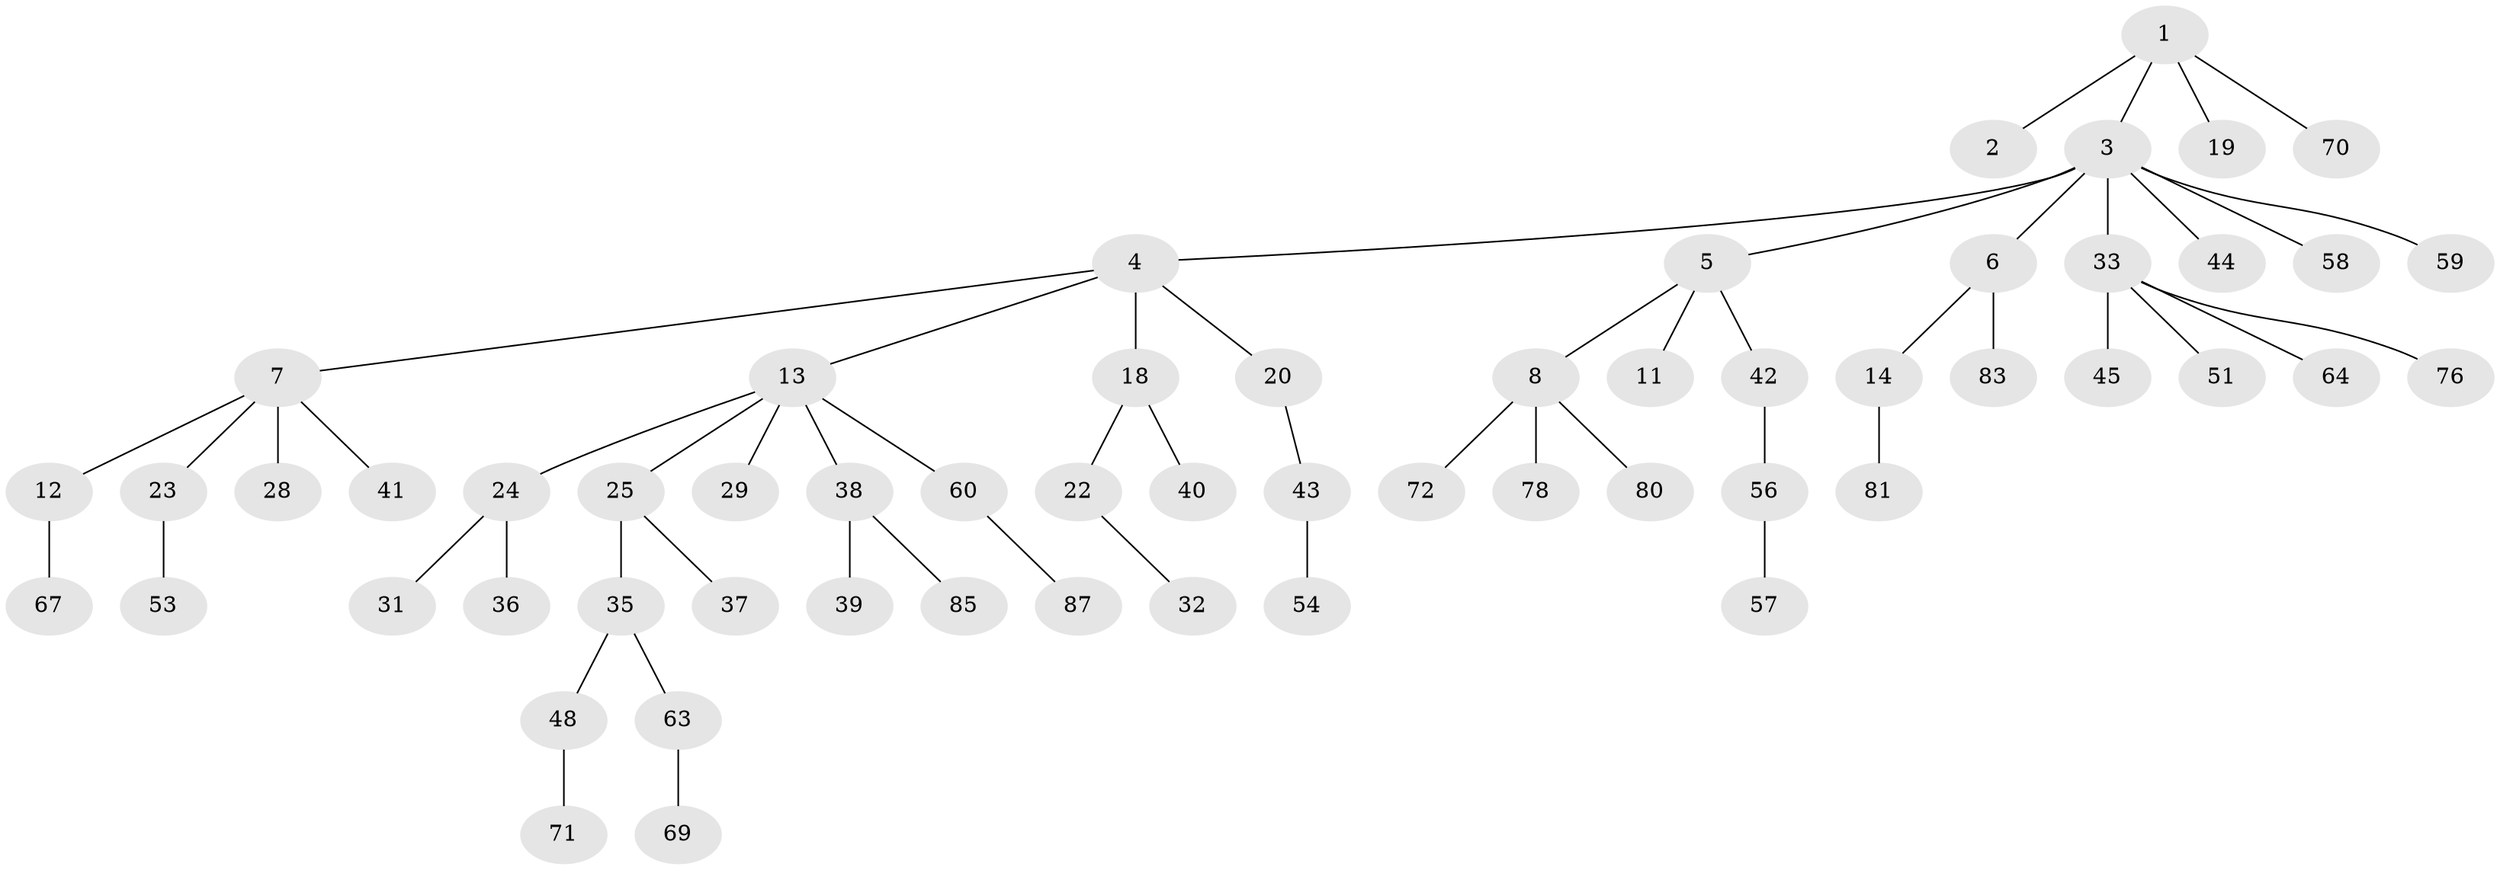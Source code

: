 // original degree distribution, {4: 0.06818181818181818, 1: 0.48863636363636365, 7: 0.011363636363636364, 5: 0.045454545454545456, 3: 0.1590909090909091, 2: 0.22727272727272727}
// Generated by graph-tools (version 1.1) at 2025/41/03/06/25 10:41:27]
// undirected, 58 vertices, 57 edges
graph export_dot {
graph [start="1"]
  node [color=gray90,style=filled];
  1 [super="+10"];
  2;
  3 [super="+15"];
  4 [super="+16"];
  5 [super="+26"];
  6 [super="+30"];
  7 [super="+9"];
  8 [super="+61"];
  11;
  12 [super="+66"];
  13 [super="+17"];
  14;
  18 [super="+21"];
  19;
  20 [super="+34"];
  22 [super="+73"];
  23 [super="+27"];
  24;
  25 [super="+52"];
  28 [super="+46"];
  29;
  31;
  32 [super="+50"];
  33 [super="+65"];
  35 [super="+77"];
  36;
  37;
  38 [super="+47"];
  39;
  40;
  41 [super="+88"];
  42 [super="+55"];
  43 [super="+49"];
  44;
  45;
  48 [super="+74"];
  51;
  53 [super="+79"];
  54;
  56 [super="+84"];
  57;
  58;
  59 [super="+68"];
  60 [super="+62"];
  63;
  64;
  67;
  69;
  70 [super="+75"];
  71;
  72;
  76 [super="+82"];
  78;
  80;
  81 [super="+86"];
  83;
  85;
  87;
  1 -- 2;
  1 -- 3;
  1 -- 19;
  1 -- 70;
  3 -- 4;
  3 -- 5;
  3 -- 6;
  3 -- 33;
  3 -- 44;
  3 -- 59;
  3 -- 58;
  4 -- 7;
  4 -- 13;
  4 -- 18;
  4 -- 20;
  5 -- 8;
  5 -- 11;
  5 -- 42;
  6 -- 14;
  6 -- 83;
  7 -- 12;
  7 -- 23;
  7 -- 41;
  7 -- 28;
  8 -- 72;
  8 -- 78;
  8 -- 80;
  12 -- 67;
  13 -- 24;
  13 -- 38;
  13 -- 60;
  13 -- 25;
  13 -- 29;
  14 -- 81;
  18 -- 22;
  18 -- 40;
  20 -- 43;
  22 -- 32;
  23 -- 53;
  24 -- 31;
  24 -- 36;
  25 -- 35 [weight=2];
  25 -- 37;
  33 -- 45;
  33 -- 51;
  33 -- 64;
  33 -- 76;
  35 -- 48;
  35 -- 63;
  38 -- 39;
  38 -- 85;
  42 -- 56;
  43 -- 54;
  48 -- 71;
  56 -- 57;
  60 -- 87;
  63 -- 69;
}
